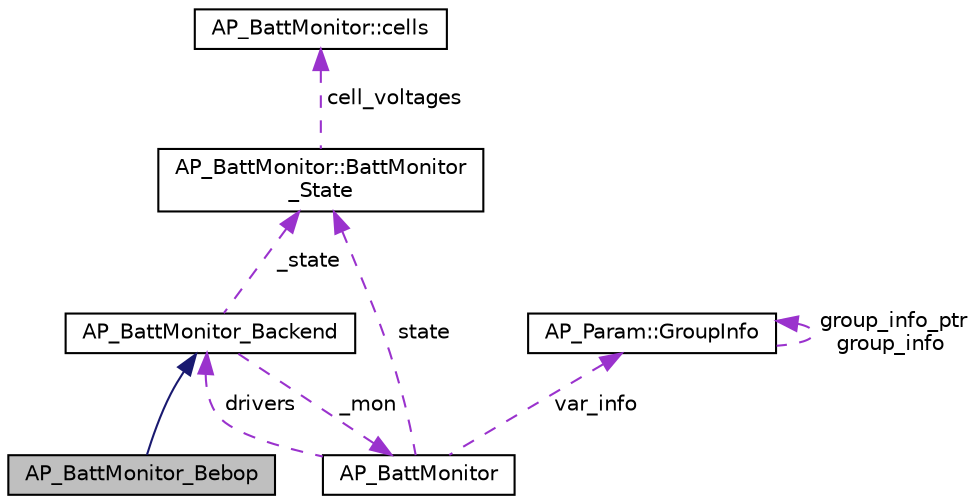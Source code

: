 digraph "AP_BattMonitor_Bebop"
{
 // INTERACTIVE_SVG=YES
  edge [fontname="Helvetica",fontsize="10",labelfontname="Helvetica",labelfontsize="10"];
  node [fontname="Helvetica",fontsize="10",shape=record];
  Node1 [label="AP_BattMonitor_Bebop",height=0.2,width=0.4,color="black", fillcolor="grey75", style="filled", fontcolor="black"];
  Node2 -> Node1 [dir="back",color="midnightblue",fontsize="10",style="solid",fontname="Helvetica"];
  Node2 [label="AP_BattMonitor_Backend",height=0.2,width=0.4,color="black", fillcolor="white", style="filled",URL="$classAP__BattMonitor__Backend.html"];
  Node3 -> Node2 [dir="back",color="darkorchid3",fontsize="10",style="dashed",label=" _mon" ,fontname="Helvetica"];
  Node3 [label="AP_BattMonitor",height=0.2,width=0.4,color="black", fillcolor="white", style="filled",URL="$classAP__BattMonitor.html"];
  Node4 -> Node3 [dir="back",color="darkorchid3",fontsize="10",style="dashed",label=" var_info" ,fontname="Helvetica"];
  Node4 [label="AP_Param::GroupInfo",height=0.2,width=0.4,color="black", fillcolor="white", style="filled",URL="$structAP__Param_1_1GroupInfo.html"];
  Node4 -> Node4 [dir="back",color="darkorchid3",fontsize="10",style="dashed",label=" group_info_ptr\ngroup_info" ,fontname="Helvetica"];
  Node5 -> Node3 [dir="back",color="darkorchid3",fontsize="10",style="dashed",label=" state" ,fontname="Helvetica"];
  Node5 [label="AP_BattMonitor::BattMonitor\l_State",height=0.2,width=0.4,color="black", fillcolor="white", style="filled",URL="$structAP__BattMonitor_1_1BattMonitor__State.html"];
  Node6 -> Node5 [dir="back",color="darkorchid3",fontsize="10",style="dashed",label=" cell_voltages" ,fontname="Helvetica"];
  Node6 [label="AP_BattMonitor::cells",height=0.2,width=0.4,color="black", fillcolor="white", style="filled",URL="$structAP__BattMonitor_1_1cells.html"];
  Node2 -> Node3 [dir="back",color="darkorchid3",fontsize="10",style="dashed",label=" drivers" ,fontname="Helvetica"];
  Node5 -> Node2 [dir="back",color="darkorchid3",fontsize="10",style="dashed",label=" _state" ,fontname="Helvetica"];
}
